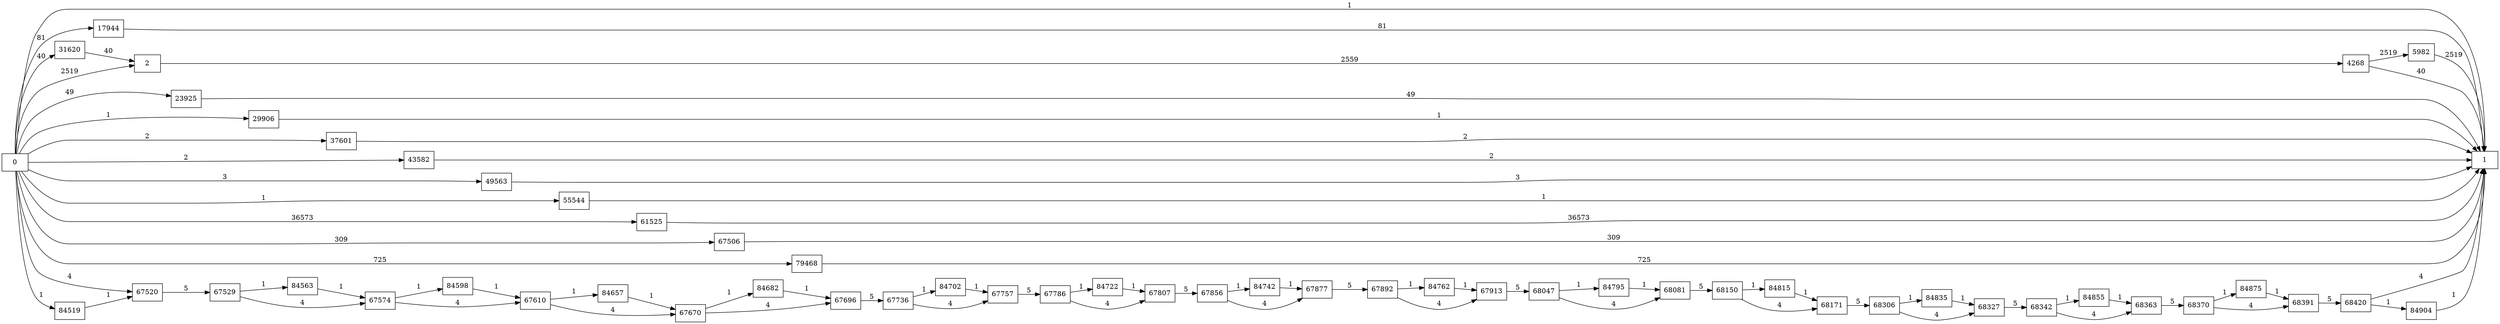 digraph {
	graph [rankdir=LR]
	node [shape=rectangle]
	2 -> 4268 [label=2559]
	4268 -> 1 [label=40]
	4268 -> 5982 [label=2519]
	5982 -> 1 [label=2519]
	17944 -> 1 [label=81]
	23925 -> 1 [label=49]
	29906 -> 1 [label=1]
	31620 -> 2 [label=40]
	37601 -> 1 [label=2]
	43582 -> 1 [label=2]
	49563 -> 1 [label=3]
	55544 -> 1 [label=1]
	61525 -> 1 [label=36573]
	67506 -> 1 [label=309]
	67520 -> 67529 [label=5]
	67529 -> 67574 [label=4]
	67529 -> 84563 [label=1]
	67574 -> 67610 [label=4]
	67574 -> 84598 [label=1]
	67610 -> 67670 [label=4]
	67610 -> 84657 [label=1]
	67670 -> 67696 [label=4]
	67670 -> 84682 [label=1]
	67696 -> 67736 [label=5]
	67736 -> 67757 [label=4]
	67736 -> 84702 [label=1]
	67757 -> 67786 [label=5]
	67786 -> 67807 [label=4]
	67786 -> 84722 [label=1]
	67807 -> 67856 [label=5]
	67856 -> 67877 [label=4]
	67856 -> 84742 [label=1]
	67877 -> 67892 [label=5]
	67892 -> 67913 [label=4]
	67892 -> 84762 [label=1]
	67913 -> 68047 [label=5]
	68047 -> 68081 [label=4]
	68047 -> 84795 [label=1]
	68081 -> 68150 [label=5]
	68150 -> 68171 [label=4]
	68150 -> 84815 [label=1]
	68171 -> 68306 [label=5]
	68306 -> 68327 [label=4]
	68306 -> 84835 [label=1]
	68327 -> 68342 [label=5]
	68342 -> 68363 [label=4]
	68342 -> 84855 [label=1]
	68363 -> 68370 [label=5]
	68370 -> 68391 [label=4]
	68370 -> 84875 [label=1]
	68391 -> 68420 [label=5]
	68420 -> 1 [label=4]
	68420 -> 84904 [label=1]
	79468 -> 1 [label=725]
	84519 -> 67520 [label=1]
	84563 -> 67574 [label=1]
	84598 -> 67610 [label=1]
	84657 -> 67670 [label=1]
	84682 -> 67696 [label=1]
	84702 -> 67757 [label=1]
	84722 -> 67807 [label=1]
	84742 -> 67877 [label=1]
	84762 -> 67913 [label=1]
	84795 -> 68081 [label=1]
	84815 -> 68171 [label=1]
	84835 -> 68327 [label=1]
	84855 -> 68363 [label=1]
	84875 -> 68391 [label=1]
	84904 -> 1 [label=1]
	0 -> 2 [label=2519]
	0 -> 1 [label=1]
	0 -> 17944 [label=81]
	0 -> 23925 [label=49]
	0 -> 29906 [label=1]
	0 -> 31620 [label=40]
	0 -> 37601 [label=2]
	0 -> 43582 [label=2]
	0 -> 49563 [label=3]
	0 -> 55544 [label=1]
	0 -> 61525 [label=36573]
	0 -> 67506 [label=309]
	0 -> 67520 [label=4]
	0 -> 79468 [label=725]
	0 -> 84519 [label=1]
}
